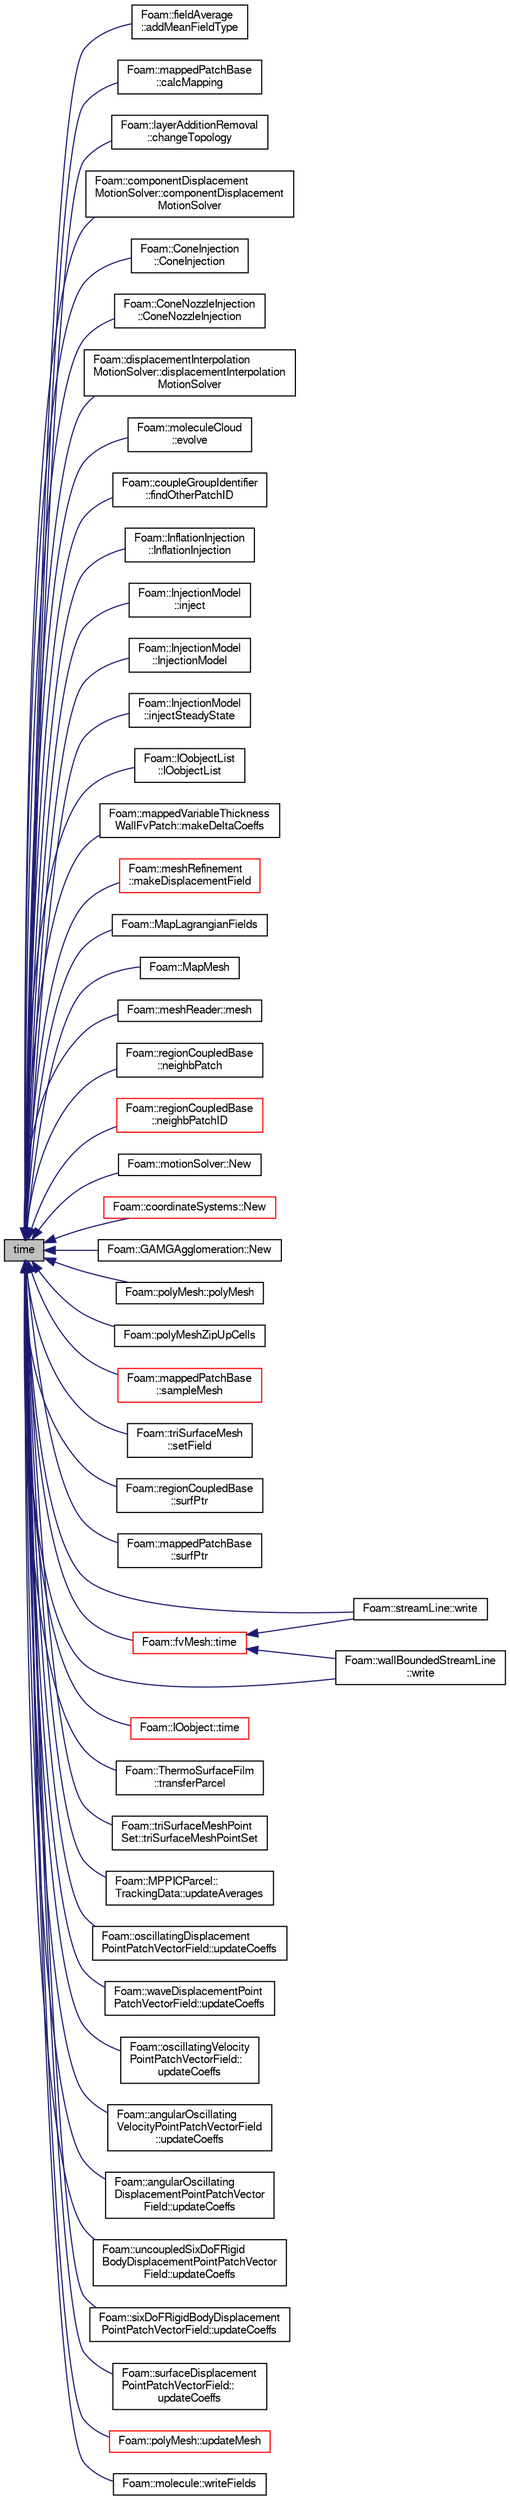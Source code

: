 digraph "time"
{
  bgcolor="transparent";
  edge [fontname="FreeSans",fontsize="10",labelfontname="FreeSans",labelfontsize="10"];
  node [fontname="FreeSans",fontsize="10",shape=record];
  rankdir="LR";
  Node1 [label="time",height=0.2,width=0.4,color="black", fillcolor="grey75", style="filled" fontcolor="black"];
  Node1 -> Node2 [dir="back",color="midnightblue",fontsize="10",style="solid",fontname="FreeSans"];
  Node2 [label="Foam::fieldAverage\l::addMeanFieldType",height=0.2,width=0.4,color="black",URL="$a00735.html#a7db677ab6b4a94ae86c52cd30842e67e",tooltip="Add mean average field to database. "];
  Node1 -> Node3 [dir="back",color="midnightblue",fontsize="10",style="solid",fontname="FreeSans"];
  Node3 [label="Foam::mappedPatchBase\l::calcMapping",height=0.2,width=0.4,color="black",URL="$a01381.html#a855421729b0363f1d9b0341a153f12b1",tooltip="Calculate mapping. "];
  Node1 -> Node4 [dir="back",color="midnightblue",fontsize="10",style="solid",fontname="FreeSans"];
  Node4 [label="Foam::layerAdditionRemoval\l::changeTopology",height=0.2,width=0.4,color="black",URL="$a01237.html#a068d5efab18f428fe0fd6c1e962420a2",tooltip="Check for topology change. "];
  Node1 -> Node5 [dir="back",color="midnightblue",fontsize="10",style="solid",fontname="FreeSans"];
  Node5 [label="Foam::componentDisplacement\lMotionSolver::componentDisplacement\lMotionSolver",height=0.2,width=0.4,color="black",URL="$a00318.html#a1be3e91c0c54f1606979cec9be8992be",tooltip="Construct from polyMesh and dictionary and type. "];
  Node1 -> Node6 [dir="back",color="midnightblue",fontsize="10",style="solid",fontname="FreeSans"];
  Node6 [label="Foam::ConeInjection\l::ConeInjection",height=0.2,width=0.4,color="black",URL="$a00328.html#a27734237622b5ec96d4f9bd9ea1b72a1",tooltip="Construct from dictionary. "];
  Node1 -> Node7 [dir="back",color="midnightblue",fontsize="10",style="solid",fontname="FreeSans"];
  Node7 [label="Foam::ConeNozzleInjection\l::ConeNozzleInjection",height=0.2,width=0.4,color="black",URL="$a00329.html#a0a1cf5292f714d4aee4a0f846b16bfc0",tooltip="Construct from dictionary. "];
  Node1 -> Node8 [dir="back",color="midnightblue",fontsize="10",style="solid",fontname="FreeSans"];
  Node8 [label="Foam::displacementInterpolation\lMotionSolver::displacementInterpolation\lMotionSolver",height=0.2,width=0.4,color="black",URL="$a00528.html#af70627c48920441a925701b8da5266ba",tooltip="Construct from polyMesh and IOdictionary. "];
  Node1 -> Node9 [dir="back",color="midnightblue",fontsize="10",style="solid",fontname="FreeSans"];
  Node9 [label="Foam::moleculeCloud\l::evolve",height=0.2,width=0.4,color="black",URL="$a01479.html#a9e3bb886209d951167cd385c1ffe0b00",tooltip="Evolve the molecules (move, calculate forces, control state etc) "];
  Node1 -> Node10 [dir="back",color="midnightblue",fontsize="10",style="solid",fontname="FreeSans"];
  Node10 [label="Foam::coupleGroupIdentifier\l::findOtherPatchID",height=0.2,width=0.4,color="black",URL="$a00403.html#a6fdc498df90f9d5a54e8cca4d1cd1b51",tooltip="Find other patch and region. Returns index of patch and sets. "];
  Node1 -> Node11 [dir="back",color="midnightblue",fontsize="10",style="solid",fontname="FreeSans"];
  Node11 [label="Foam::InflationInjection\l::InflationInjection",height=0.2,width=0.4,color="black",URL="$a01061.html#a507ed754c52ed201d90a2c3fe5f09add",tooltip="Construct from dictionary. "];
  Node1 -> Node12 [dir="back",color="midnightblue",fontsize="10",style="solid",fontname="FreeSans"];
  Node12 [label="Foam::InjectionModel\l::inject",height=0.2,width=0.4,color="black",URL="$a01066.html#ad56021712258ad92961ed1dcb0941870",tooltip="Main injection loop. "];
  Node1 -> Node13 [dir="back",color="midnightblue",fontsize="10",style="solid",fontname="FreeSans"];
  Node13 [label="Foam::InjectionModel\l::InjectionModel",height=0.2,width=0.4,color="black",URL="$a01066.html#a6c37e64789e8b61dfc662338fc6e80c8",tooltip="Construct from dictionary. "];
  Node1 -> Node14 [dir="back",color="midnightblue",fontsize="10",style="solid",fontname="FreeSans"];
  Node14 [label="Foam::InjectionModel\l::injectSteadyState",height=0.2,width=0.4,color="black",URL="$a01066.html#a9c90fd504e4159250942be6d20db9095",tooltip="Main injection loop - steady-state. "];
  Node1 -> Node15 [dir="back",color="midnightblue",fontsize="10",style="solid",fontname="FreeSans"];
  Node15 [label="Foam::IOobjectList\l::IOobjectList",height=0.2,width=0.4,color="black",URL="$a01143.html#a9e5e36f54eecc37a77220eed1239524b",tooltip="Construct from objectRegistry and instance path. "];
  Node1 -> Node16 [dir="back",color="midnightblue",fontsize="10",style="solid",fontname="FreeSans"];
  Node16 [label="Foam::mappedVariableThickness\lWallFvPatch::makeDeltaCoeffs",height=0.2,width=0.4,color="black",URL="$a01385.html#ad9682d24a510212d63c1a85520aec880",tooltip="Read neighbour cell distances from dictionary. "];
  Node1 -> Node17 [dir="back",color="midnightblue",fontsize="10",style="solid",fontname="FreeSans"];
  Node17 [label="Foam::meshRefinement\l::makeDisplacementField",height=0.2,width=0.4,color="red",URL="$a01428.html#ab021a3506ff50fe3b6cedb2ac43f9a17",tooltip="Helper function to make a pointVectorField with correct. "];
  Node1 -> Node18 [dir="back",color="midnightblue",fontsize="10",style="solid",fontname="FreeSans"];
  Node18 [label="Foam::MapLagrangianFields",height=0.2,width=0.4,color="black",URL="$a10237.html#ab7dc12409ad8bd46f9a4517c043d58de",tooltip="Gets the indices of (source)particles that have been appended to the. "];
  Node1 -> Node19 [dir="back",color="midnightblue",fontsize="10",style="solid",fontname="FreeSans"];
  Node19 [label="Foam::MapMesh",height=0.2,width=0.4,color="black",URL="$a10237.html#aa25cc8381bdba2d325007f746064488c"];
  Node1 -> Node20 [dir="back",color="midnightblue",fontsize="10",style="solid",fontname="FreeSans"];
  Node20 [label="Foam::meshReader::mesh",height=0.2,width=0.4,color="black",URL="$a01427.html#a5aca9ab4bac609de1e0e8c268bfc363f",tooltip="Create and return polyMesh. "];
  Node1 -> Node21 [dir="back",color="midnightblue",fontsize="10",style="solid",fontname="FreeSans"];
  Node21 [label="Foam::regionCoupledBase\l::neighbPatch",height=0.2,width=0.4,color="black",URL="$a02056.html#a37f6057b841f8244b3e91c13420d9517",tooltip="Return a reference to the neighbour patch. "];
  Node1 -> Node22 [dir="back",color="midnightblue",fontsize="10",style="solid",fontname="FreeSans"];
  Node22 [label="Foam::regionCoupledBase\l::neighbPatchID",height=0.2,width=0.4,color="red",URL="$a02056.html#a5c827b6fffa3dadbe60d9d74ec9140d8",tooltip="Neighbour patch ID. "];
  Node1 -> Node23 [dir="back",color="midnightblue",fontsize="10",style="solid",fontname="FreeSans"];
  Node23 [label="Foam::motionSolver::New",height=0.2,width=0.4,color="black",URL="$a01489.html#a722c43169f53f8b590b524448e9d34d7",tooltip="Select constructed from polyMesh and dictionary. If dictionary. "];
  Node1 -> Node24 [dir="back",color="midnightblue",fontsize="10",style="solid",fontname="FreeSans"];
  Node24 [label="Foam::coordinateSystems::New",height=0.2,width=0.4,color="red",URL="$a00388.html#ad15330a0c324ff335e8fd9692a1cd44a",tooltip="Return previously registered or read construct from &quot;constant&quot;. "];
  Node1 -> Node25 [dir="back",color="midnightblue",fontsize="10",style="solid",fontname="FreeSans"];
  Node25 [label="Foam::GAMGAgglomeration::New",height=0.2,width=0.4,color="black",URL="$a00871.html#a1e05feae4dcacad069a3479dffe9f457",tooltip="Return the selected geometric agglomerator. "];
  Node1 -> Node26 [dir="back",color="midnightblue",fontsize="10",style="solid",fontname="FreeSans"];
  Node26 [label="Foam::polyMesh::polyMesh",height=0.2,width=0.4,color="black",URL="$a01861.html#a86bfdf5a1dd18f6959dc33e02dbe89c1",tooltip="Construct from IOobject. "];
  Node1 -> Node27 [dir="back",color="midnightblue",fontsize="10",style="solid",fontname="FreeSans"];
  Node27 [label="Foam::polyMeshZipUpCells",height=0.2,width=0.4,color="black",URL="$a10237.html#ab957fb2d74d8de84991a6246e876ecd2"];
  Node1 -> Node28 [dir="back",color="midnightblue",fontsize="10",style="solid",fontname="FreeSans"];
  Node28 [label="Foam::mappedPatchBase\l::sampleMesh",height=0.2,width=0.4,color="red",URL="$a01381.html#a80e7d2240854cf86b347a95cb1bab341",tooltip="Get the region mesh. "];
  Node1 -> Node29 [dir="back",color="midnightblue",fontsize="10",style="solid",fontname="FreeSans"];
  Node29 [label="Foam::triSurfaceMesh\l::setField",height=0.2,width=0.4,color="black",URL="$a02611.html#a80d088717fbf31bc3851678ab4071cca",tooltip="WIP. Store element-wise field. "];
  Node1 -> Node30 [dir="back",color="midnightblue",fontsize="10",style="solid",fontname="FreeSans"];
  Node30 [label="Foam::regionCoupledBase\l::surfPtr",height=0.2,width=0.4,color="black",URL="$a02056.html#add4f5204e386a3b34748b7fbdf7bd8b2",tooltip="Return a reference to the projection surface. "];
  Node1 -> Node31 [dir="back",color="midnightblue",fontsize="10",style="solid",fontname="FreeSans"];
  Node31 [label="Foam::mappedPatchBase\l::surfPtr",height=0.2,width=0.4,color="black",URL="$a01381.html#add4f5204e386a3b34748b7fbdf7bd8b2",tooltip="Return a pointer to the AMI projection surface. "];
  Node1 -> Node32 [dir="back",color="midnightblue",fontsize="10",style="solid",fontname="FreeSans"];
  Node32 [label="Foam::fvMesh::time",height=0.2,width=0.4,color="red",URL="$a00851.html#a48fcf6de2789aff6b430b5fc1a05693f",tooltip="Return the top-level database. "];
  Node32 -> Node33 [dir="back",color="midnightblue",fontsize="10",style="solid",fontname="FreeSans"];
  Node33 [label="Foam::streamLine::write",height=0.2,width=0.4,color="black",URL="$a02386.html#aac759501cf6c7895a70eecbef0226ae1",tooltip="Calculate the field average data and write. "];
  Node32 -> Node34 [dir="back",color="midnightblue",fontsize="10",style="solid",fontname="FreeSans"];
  Node34 [label="Foam::wallBoundedStreamLine\l::write",height=0.2,width=0.4,color="black",URL="$a02753.html#aac759501cf6c7895a70eecbef0226ae1",tooltip="Calculate the field average data and write. "];
  Node1 -> Node35 [dir="back",color="midnightblue",fontsize="10",style="solid",fontname="FreeSans"];
  Node35 [label="Foam::IOobject::time",height=0.2,width=0.4,color="red",URL="$a01142.html#ab5a56b597db315d880e81c09a4341244",tooltip="Return time. "];
  Node1 -> Node36 [dir="back",color="midnightblue",fontsize="10",style="solid",fontname="FreeSans"];
  Node36 [label="Foam::ThermoSurfaceFilm\l::transferParcel",height=0.2,width=0.4,color="black",URL="$a02528.html#af3f1c3e45a0819d21913ec81e6de7525",tooltip="Transfer parcel from cloud to surface film. "];
  Node1 -> Node37 [dir="back",color="midnightblue",fontsize="10",style="solid",fontname="FreeSans"];
  Node37 [label="Foam::triSurfaceMeshPoint\lSet::triSurfaceMeshPointSet",height=0.2,width=0.4,color="black",URL="$a02613.html#a7946bec146a05b6d03220861af81d72a",tooltip="Construct from dictionary. "];
  Node1 -> Node38 [dir="back",color="midnightblue",fontsize="10",style="solid",fontname="FreeSans"];
  Node38 [label="Foam::MPPICParcel::\lTrackingData::updateAverages",height=0.2,width=0.4,color="black",URL="$a02577.html#a0217ff96f5dc302a3e6794c11be2cbe4",tooltip="Update the MPPIC averages. "];
  Node1 -> Node39 [dir="back",color="midnightblue",fontsize="10",style="solid",fontname="FreeSans"];
  Node39 [label="Foam::oscillatingDisplacement\lPointPatchVectorField::updateCoeffs",height=0.2,width=0.4,color="black",URL="$a01678.html#a7e24eafac629d3733181cd942d4c902f",tooltip="Update the coefficients associated with the patch field. "];
  Node1 -> Node40 [dir="back",color="midnightblue",fontsize="10",style="solid",fontname="FreeSans"];
  Node40 [label="Foam::waveDisplacementPoint\lPatchVectorField::updateCoeffs",height=0.2,width=0.4,color="black",URL="$a02777.html#a7e24eafac629d3733181cd942d4c902f",tooltip="Update the coefficients associated with the patch field. "];
  Node1 -> Node41 [dir="back",color="midnightblue",fontsize="10",style="solid",fontname="FreeSans"];
  Node41 [label="Foam::oscillatingVelocity\lPointPatchVectorField::\lupdateCoeffs",height=0.2,width=0.4,color="black",URL="$a01682.html#a7e24eafac629d3733181cd942d4c902f",tooltip="Update the coefficients associated with the patch field. "];
  Node1 -> Node42 [dir="back",color="midnightblue",fontsize="10",style="solid",fontname="FreeSans"];
  Node42 [label="Foam::angularOscillating\lVelocityPointPatchVectorField\l::updateCoeffs",height=0.2,width=0.4,color="black",URL="$a00054.html#a7e24eafac629d3733181cd942d4c902f",tooltip="Update the coefficients associated with the patch field. "];
  Node1 -> Node43 [dir="back",color="midnightblue",fontsize="10",style="solid",fontname="FreeSans"];
  Node43 [label="Foam::angularOscillating\lDisplacementPointPatchVector\lField::updateCoeffs",height=0.2,width=0.4,color="black",URL="$a00053.html#a7e24eafac629d3733181cd942d4c902f",tooltip="Update the coefficients associated with the patch field. "];
  Node1 -> Node44 [dir="back",color="midnightblue",fontsize="10",style="solid",fontname="FreeSans"];
  Node44 [label="Foam::uncoupledSixDoFRigid\lBodyDisplacementPointPatchVector\lField::updateCoeffs",height=0.2,width=0.4,color="black",URL="$a02662.html#a7e24eafac629d3733181cd942d4c902f",tooltip="Update the coefficients associated with the patch field. "];
  Node1 -> Node45 [dir="back",color="midnightblue",fontsize="10",style="solid",fontname="FreeSans"];
  Node45 [label="Foam::sixDoFRigidBodyDisplacement\lPointPatchVectorField::updateCoeffs",height=0.2,width=0.4,color="black",URL="$a02259.html#a7e24eafac629d3733181cd942d4c902f",tooltip="Update the coefficients associated with the patch field. "];
  Node1 -> Node46 [dir="back",color="midnightblue",fontsize="10",style="solid",fontname="FreeSans"];
  Node46 [label="Foam::surfaceDisplacement\lPointPatchVectorField::\lupdateCoeffs",height=0.2,width=0.4,color="black",URL="$a02408.html#a7e24eafac629d3733181cd942d4c902f",tooltip="Update the coefficients associated with the patch field. "];
  Node1 -> Node47 [dir="back",color="midnightblue",fontsize="10",style="solid",fontname="FreeSans"];
  Node47 [label="Foam::polyMesh::updateMesh",height=0.2,width=0.4,color="red",URL="$a01861.html#a9c8cde0b192708d622d874f8cc2df66d",tooltip="Update the mesh corresponding to given map. "];
  Node1 -> Node33 [dir="back",color="midnightblue",fontsize="10",style="solid",fontname="FreeSans"];
  Node1 -> Node34 [dir="back",color="midnightblue",fontsize="10",style="solid",fontname="FreeSans"];
  Node1 -> Node48 [dir="back",color="midnightblue",fontsize="10",style="solid",fontname="FreeSans"];
  Node48 [label="Foam::molecule::writeFields",height=0.2,width=0.4,color="black",URL="$a01478.html#aa4b4162953822603a8cfb0ee3ca761c0"];
}
